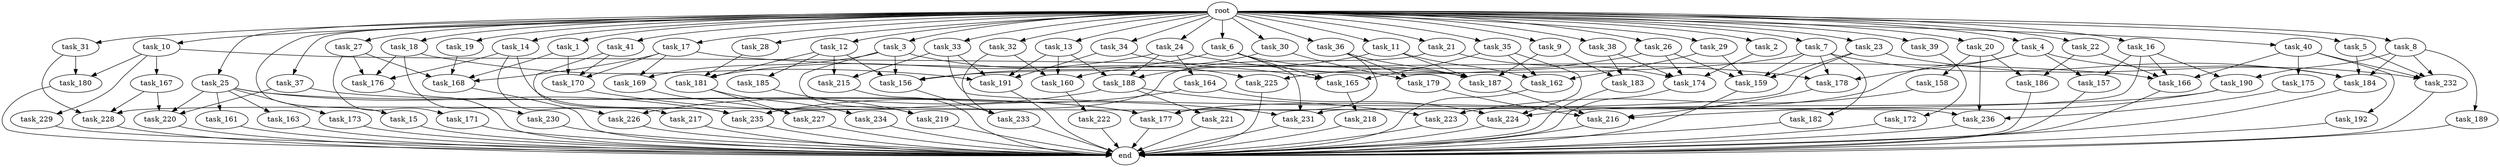 digraph G {
  task_217 [size="274877906.944000"];
  task_12 [size="2.048000"];
  task_160 [size="1683627180.032000"];
  task_36 [size="2.048000"];
  task_19 [size="2.048000"];
  task_180 [size="1271310319.616000"];
  root [size="0.000000"];
  task_10 [size="2.048000"];
  task_168 [size="2920577761.280000"];
  task_18 [size="2.048000"];
  task_219 [size="1271310319.616000"];
  task_189 [size="68719476.736000"];
  task_183 [size="1666447310.848000"];
  task_161 [size="1717986918.400000"];
  task_215 [size="2147483648.000000"];
  task_33 [size="2.048000"];
  task_235 [size="3521873182.720000"];
  task_234 [size="68719476.736000"];
  task_8 [size="2.048000"];
  task_15 [size="2.048000"];
  task_5 [size="2.048000"];
  end [size="0.000000"];
  task_228 [size="3212635537.408000"];
  task_191 [size="2542620639.232000"];
  task_27 [size="2.048000"];
  task_169 [size="2147483648.000000"];
  task_167 [size="841813590.016000"];
  task_218 [size="274877906.944000"];
  task_14 [size="2.048000"];
  task_21 [size="2.048000"];
  task_38 [size="2.048000"];
  task_16 [size="2.048000"];
  task_222 [size="154618822.656000"];
  task_30 [size="2.048000"];
  task_7 [size="2.048000"];
  task_24 [size="2.048000"];
  task_186 [size="2336462209.024000"];
  task_227 [size="343597383.680000"];
  task_225 [size="584115552.256000"];
  task_221 [size="1099511627.776000"];
  task_26 [size="2.048000"];
  task_177 [size="2869038153.728000"];
  task_164 [size="68719476.736000"];
  task_220 [size="3264175144.960000"];
  task_158 [size="618475290.624000"];
  task_229 [size="841813590.016000"];
  task_224 [size="3092376453.120000"];
  task_39 [size="2.048000"];
  task_172 [size="1099511627.776000"];
  task_226 [size="1374389534.720000"];
  task_174 [size="1700807049.216000"];
  task_171 [size="154618822.656000"];
  task_165 [size="1271310319.616000"];
  task_179 [size="1941325217.792000"];
  task_175 [size="68719476.736000"];
  task_223 [size="1254130450.432000"];
  task_192 [size="68719476.736000"];
  task_231 [size="1529008357.376000"];
  task_17 [size="2.048000"];
  task_166 [size="4604204941.312000"];
  task_31 [size="2.048000"];
  task_170 [size="2422361554.944000"];
  task_40 [size="2.048000"];
  task_2 [size="2.048000"];
  task_41 [size="2.048000"];
  task_216 [size="4020089389.056000"];
  task_35 [size="2.048000"];
  task_3 [size="2.048000"];
  task_187 [size="3659312136.192000"];
  task_230 [size="841813590.016000"];
  task_181 [size="2216203124.736000"];
  task_162 [size="1546188226.560000"];
  task_232 [size="1803886264.320000"];
  task_184 [size="652835028.992000"];
  task_22 [size="2.048000"];
  task_159 [size="2542620639.232000"];
  task_29 [size="2.048000"];
  task_28 [size="2.048000"];
  task_176 [size="1271310319.616000"];
  task_163 [size="1717986918.400000"];
  task_182 [size="154618822.656000"];
  task_233 [size="1872605741.056000"];
  task_23 [size="2.048000"];
  task_190 [size="1168231104.512000"];
  task_6 [size="2.048000"];
  task_32 [size="2.048000"];
  task_188 [size="927712935.936000"];
  task_20 [size="2.048000"];
  task_9 [size="2.048000"];
  task_37 [size="2.048000"];
  task_236 [size="1116691496.960000"];
  task_1 [size="2.048000"];
  task_185 [size="1717986918.400000"];
  task_4 [size="2.048000"];
  task_156 [size="2456721293.312000"];
  task_173 [size="1717986918.400000"];
  task_34 [size="2.048000"];
  task_25 [size="2.048000"];
  task_157 [size="1254130450.432000"];
  task_178 [size="377957122.048000"];
  task_13 [size="2.048000"];
  task_11 [size="2.048000"];

  task_217 -> end [size="1.000000"];
  task_12 -> task_156 [size="838860800.000000"];
  task_12 -> task_181 [size="838860800.000000"];
  task_12 -> task_185 [size="838860800.000000"];
  task_12 -> task_215 [size="838860800.000000"];
  task_160 -> task_222 [size="75497472.000000"];
  task_36 -> task_187 [size="411041792.000000"];
  task_36 -> task_177 [size="411041792.000000"];
  task_36 -> task_179 [size="411041792.000000"];
  task_19 -> task_168 [size="301989888.000000"];
  task_180 -> end [size="1.000000"];
  root -> task_12 [size="1.000000"];
  root -> task_35 [size="1.000000"];
  root -> task_14 [size="1.000000"];
  root -> task_36 [size="1.000000"];
  root -> task_37 [size="1.000000"];
  root -> task_6 [size="1.000000"];
  root -> task_32 [size="1.000000"];
  root -> task_38 [size="1.000000"];
  root -> task_19 [size="1.000000"];
  root -> task_13 [size="1.000000"];
  root -> task_20 [size="1.000000"];
  root -> task_16 [size="1.000000"];
  root -> task_9 [size="1.000000"];
  root -> task_31 [size="1.000000"];
  root -> task_10 [size="1.000000"];
  root -> task_1 [size="1.000000"];
  root -> task_18 [size="1.000000"];
  root -> task_5 [size="1.000000"];
  root -> task_2 [size="1.000000"];
  root -> task_4 [size="1.000000"];
  root -> task_27 [size="1.000000"];
  root -> task_41 [size="1.000000"];
  root -> task_11 [size="1.000000"];
  root -> task_23 [size="1.000000"];
  root -> task_3 [size="1.000000"];
  root -> task_26 [size="1.000000"];
  root -> task_7 [size="1.000000"];
  root -> task_40 [size="1.000000"];
  root -> task_34 [size="1.000000"];
  root -> task_17 [size="1.000000"];
  root -> task_33 [size="1.000000"];
  root -> task_15 [size="1.000000"];
  root -> task_22 [size="1.000000"];
  root -> task_29 [size="1.000000"];
  root -> task_8 [size="1.000000"];
  root -> task_30 [size="1.000000"];
  root -> task_39 [size="1.000000"];
  root -> task_25 [size="1.000000"];
  root -> task_24 [size="1.000000"];
  root -> task_21 [size="1.000000"];
  root -> task_28 [size="1.000000"];
  task_10 -> task_180 [size="411041792.000000"];
  task_10 -> task_187 [size="411041792.000000"];
  task_10 -> task_167 [size="411041792.000000"];
  task_10 -> task_229 [size="411041792.000000"];
  task_168 -> end [size="1.000000"];
  task_18 -> task_230 [size="411041792.000000"];
  task_18 -> task_176 [size="411041792.000000"];
  task_18 -> task_191 [size="411041792.000000"];
  task_219 -> end [size="1.000000"];
  task_189 -> end [size="1.000000"];
  task_183 -> end [size="1.000000"];
  task_161 -> end [size="1.000000"];
  task_215 -> end [size="1.000000"];
  task_33 -> task_236 [size="209715200.000000"];
  task_33 -> task_191 [size="209715200.000000"];
  task_33 -> task_215 [size="209715200.000000"];
  task_235 -> end [size="1.000000"];
  task_234 -> end [size="1.000000"];
  task_8 -> task_190 [size="33554432.000000"];
  task_8 -> task_184 [size="33554432.000000"];
  task_8 -> task_189 [size="33554432.000000"];
  task_8 -> task_232 [size="33554432.000000"];
  task_15 -> end [size="1.000000"];
  task_5 -> task_232 [size="134217728.000000"];
  task_5 -> task_184 [size="134217728.000000"];
  task_228 -> end [size="1.000000"];
  task_191 -> end [size="1.000000"];
  task_27 -> task_168 [size="75497472.000000"];
  task_27 -> task_176 [size="75497472.000000"];
  task_27 -> task_171 [size="75497472.000000"];
  task_169 -> task_227 [size="134217728.000000"];
  task_167 -> task_220 [size="679477248.000000"];
  task_167 -> task_228 [size="679477248.000000"];
  task_218 -> end [size="1.000000"];
  task_14 -> task_235 [size="134217728.000000"];
  task_14 -> task_176 [size="134217728.000000"];
  task_14 -> task_226 [size="134217728.000000"];
  task_21 -> task_235 [size="209715200.000000"];
  task_21 -> task_174 [size="209715200.000000"];
  task_38 -> task_183 [size="134217728.000000"];
  task_38 -> task_174 [size="134217728.000000"];
  task_16 -> task_190 [size="536870912.000000"];
  task_16 -> task_166 [size="536870912.000000"];
  task_16 -> task_157 [size="536870912.000000"];
  task_16 -> task_231 [size="536870912.000000"];
  task_222 -> end [size="1.000000"];
  task_30 -> task_160 [size="536870912.000000"];
  task_30 -> task_179 [size="536870912.000000"];
  task_7 -> task_156 [size="75497472.000000"];
  task_7 -> task_182 [size="75497472.000000"];
  task_7 -> task_184 [size="75497472.000000"];
  task_7 -> task_159 [size="75497472.000000"];
  task_7 -> task_178 [size="75497472.000000"];
  task_24 -> task_164 [size="33554432.000000"];
  task_24 -> task_188 [size="33554432.000000"];
  task_24 -> task_181 [size="33554432.000000"];
  task_24 -> task_178 [size="33554432.000000"];
  task_186 -> end [size="1.000000"];
  task_227 -> end [size="1.000000"];
  task_225 -> end [size="1.000000"];
  task_221 -> end [size="1.000000"];
  task_26 -> task_174 [size="75497472.000000"];
  task_26 -> task_225 [size="75497472.000000"];
  task_26 -> task_159 [size="75497472.000000"];
  task_177 -> end [size="1.000000"];
  task_164 -> task_235 [size="536870912.000000"];
  task_164 -> task_224 [size="536870912.000000"];
  task_220 -> end [size="1.000000"];
  task_158 -> task_223 [size="75497472.000000"];
  task_229 -> end [size="1.000000"];
  task_224 -> end [size="1.000000"];
  task_39 -> task_172 [size="536870912.000000"];
  task_172 -> end [size="1.000000"];
  task_226 -> end [size="1.000000"];
  task_174 -> end [size="1.000000"];
  task_171 -> end [size="1.000000"];
  task_165 -> task_218 [size="134217728.000000"];
  task_179 -> task_216 [size="838860800.000000"];
  task_175 -> task_236 [size="33554432.000000"];
  task_223 -> end [size="1.000000"];
  task_192 -> end [size="1.000000"];
  task_231 -> end [size="1.000000"];
  task_17 -> task_170 [size="838860800.000000"];
  task_17 -> task_168 [size="838860800.000000"];
  task_17 -> task_169 [size="838860800.000000"];
  task_17 -> task_166 [size="838860800.000000"];
  task_166 -> end [size="1.000000"];
  task_31 -> task_180 [size="209715200.000000"];
  task_31 -> task_228 [size="209715200.000000"];
  task_170 -> task_231 [size="134217728.000000"];
  task_40 -> task_175 [size="33554432.000000"];
  task_40 -> task_192 [size="33554432.000000"];
  task_40 -> task_166 [size="33554432.000000"];
  task_40 -> task_232 [size="33554432.000000"];
  task_2 -> task_174 [size="411041792.000000"];
  task_41 -> task_170 [size="134217728.000000"];
  task_41 -> task_217 [size="134217728.000000"];
  task_216 -> end [size="1.000000"];
  task_35 -> task_165 [size="134217728.000000"];
  task_35 -> task_162 [size="134217728.000000"];
  task_35 -> task_224 [size="134217728.000000"];
  task_3 -> task_156 [size="209715200.000000"];
  task_3 -> task_169 [size="209715200.000000"];
  task_3 -> task_219 [size="209715200.000000"];
  task_3 -> task_225 [size="209715200.000000"];
  task_187 -> task_216 [size="209715200.000000"];
  task_230 -> end [size="1.000000"];
  task_181 -> task_227 [size="33554432.000000"];
  task_181 -> task_234 [size="33554432.000000"];
  task_162 -> end [size="1.000000"];
  task_232 -> end [size="1.000000"];
  task_184 -> end [size="1.000000"];
  task_22 -> task_166 [size="838860800.000000"];
  task_22 -> task_186 [size="838860800.000000"];
  task_159 -> end [size="1.000000"];
  task_29 -> task_159 [size="411041792.000000"];
  task_29 -> task_162 [size="411041792.000000"];
  task_28 -> task_181 [size="209715200.000000"];
  task_176 -> end [size="1.000000"];
  task_163 -> end [size="1.000000"];
  task_182 -> end [size="1.000000"];
  task_233 -> end [size="1.000000"];
  task_23 -> task_232 [size="679477248.000000"];
  task_23 -> task_228 [size="679477248.000000"];
  task_23 -> task_159 [size="679477248.000000"];
  task_190 -> task_216 [size="838860800.000000"];
  task_190 -> task_224 [size="838860800.000000"];
  task_6 -> task_156 [size="75497472.000000"];
  task_6 -> task_187 [size="75497472.000000"];
  task_6 -> task_165 [size="75497472.000000"];
  task_6 -> task_231 [size="75497472.000000"];
  task_32 -> task_160 [size="75497472.000000"];
  task_32 -> task_233 [size="75497472.000000"];
  task_188 -> task_223 [size="536870912.000000"];
  task_188 -> task_226 [size="536870912.000000"];
  task_188 -> task_221 [size="536870912.000000"];
  task_20 -> task_236 [size="301989888.000000"];
  task_20 -> task_158 [size="301989888.000000"];
  task_20 -> task_186 [size="301989888.000000"];
  task_9 -> task_183 [size="679477248.000000"];
  task_9 -> task_187 [size="679477248.000000"];
  task_37 -> task_177 [size="75497472.000000"];
  task_37 -> task_220 [size="75497472.000000"];
  task_236 -> end [size="1.000000"];
  task_1 -> task_170 [size="209715200.000000"];
  task_1 -> task_168 [size="209715200.000000"];
  task_185 -> task_219 [size="411041792.000000"];
  task_4 -> task_177 [size="75497472.000000"];
  task_4 -> task_184 [size="75497472.000000"];
  task_4 -> task_157 [size="75497472.000000"];
  task_4 -> task_178 [size="75497472.000000"];
  task_156 -> task_233 [size="838860800.000000"];
  task_173 -> end [size="1.000000"];
  task_34 -> task_165 [size="411041792.000000"];
  task_34 -> task_191 [size="411041792.000000"];
  task_25 -> task_163 [size="838860800.000000"];
  task_25 -> task_235 [size="838860800.000000"];
  task_25 -> task_220 [size="838860800.000000"];
  task_25 -> task_173 [size="838860800.000000"];
  task_25 -> task_177 [size="838860800.000000"];
  task_25 -> task_161 [size="838860800.000000"];
  task_157 -> end [size="1.000000"];
  task_178 -> task_216 [size="75497472.000000"];
  task_13 -> task_160 [size="209715200.000000"];
  task_13 -> task_191 [size="209715200.000000"];
  task_13 -> task_188 [size="209715200.000000"];
  task_11 -> task_187 [size="209715200.000000"];
  task_11 -> task_162 [size="209715200.000000"];
  task_11 -> task_188 [size="209715200.000000"];
}
